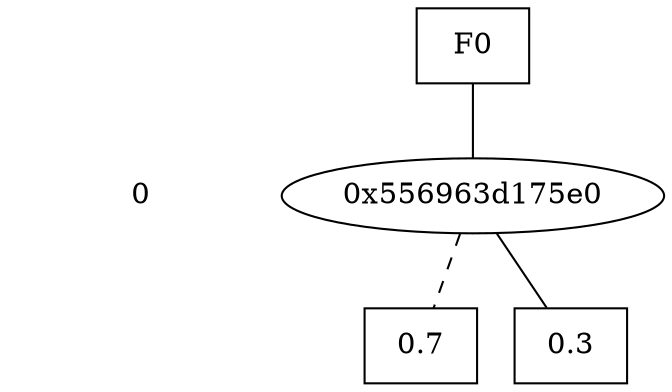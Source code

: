 digraph "DD" {
size = "7.5,10"
center = true;
edge [dir = none];
{ node [shape = plaintext];
  edge [style = invis];
  "CONST NODES" [style = invis];
" 0 " -> "CONST NODES"; 
}
{ rank = same; node [shape = box]; edge [style = invis];
"F0"; }
{ rank = same; " 0 ";
"0x556963d175e0";
}
{ rank = same; "CONST NODES";
{ node [shape = box]; "0x556963d17420";
"0x556963d173a0";
}
}
"F0" -> "0x556963d175e0" [style = solid];
"0x556963d175e0" -> "0x556963d173a0";
"0x556963d175e0" -> "0x556963d17420" [style = dashed];
"0x556963d17420" [label = "0.7"];
"0x556963d173a0" [label = "0.3"];
}
